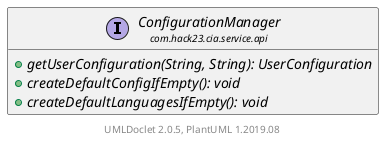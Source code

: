 @startuml
    set namespaceSeparator none
    hide empty fields
    hide empty methods

    interface "<size:14>ConfigurationManager\n<size:10>com.hack23.cia.service.api" as com.hack23.cia.service.api.ConfigurationManager [[ConfigurationManager.html]] {
        {abstract} +getUserConfiguration(String, String): UserConfiguration
        {abstract} +createDefaultConfigIfEmpty(): void
        {abstract} +createDefaultLanguagesIfEmpty(): void
    }

    center footer UMLDoclet 2.0.5, PlantUML 1.2019.08
@enduml
